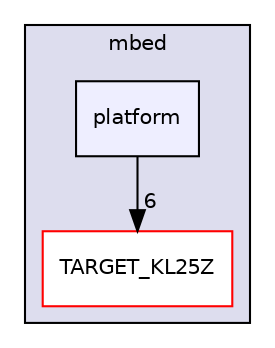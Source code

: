 digraph "Squareroot/mbed/platform" {
  compound=true
  node [ fontsize="10", fontname="Helvetica"];
  edge [ labelfontsize="10", labelfontname="Helvetica"];
  subgraph clusterdir_703d4fff723c672a6ec515c93f48dac4 {
    graph [ bgcolor="#ddddee", pencolor="black", label="mbed" fontname="Helvetica", fontsize="10", URL="dir_703d4fff723c672a6ec515c93f48dac4.html"]
  dir_fc7771426e30b505ed191c57edad0cb6 [shape=box label="TARGET_KL25Z" fillcolor="white" style="filled" color="red" URL="dir_fc7771426e30b505ed191c57edad0cb6.html"];
  dir_b57e2541999dc11a687281c1be6bdbb0 [shape=box, label="platform", style="filled", fillcolor="#eeeeff", pencolor="black", URL="dir_b57e2541999dc11a687281c1be6bdbb0.html"];
  }
  dir_b57e2541999dc11a687281c1be6bdbb0->dir_fc7771426e30b505ed191c57edad0cb6 [headlabel="6", labeldistance=1.5 headhref="dir_000005_000006.html"];
}
